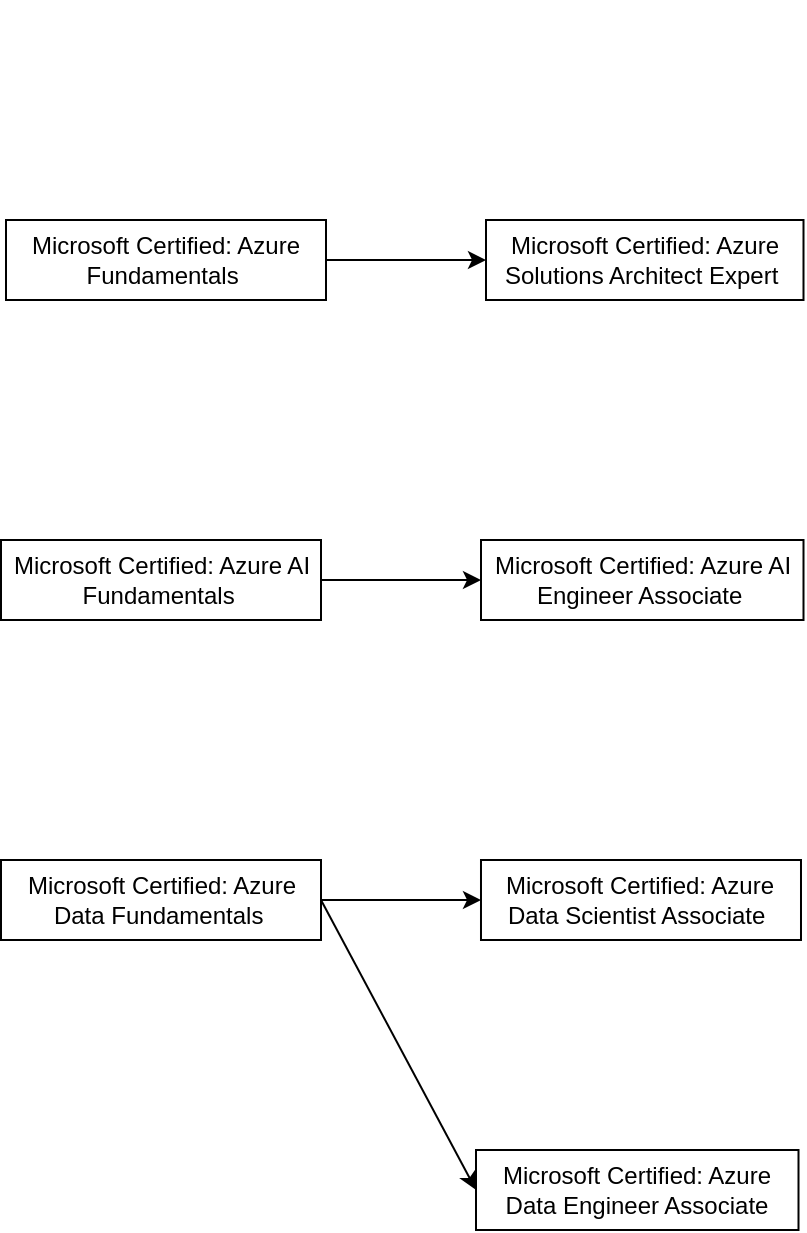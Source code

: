 <mxfile version="14.9.0" type="github">
  <diagram id="BuNmfUmxMsJZTsEHqmkD" name="Page-1">
    <mxGraphModel dx="1422" dy="746" grid="1" gridSize="10" guides="1" tooltips="1" connect="1" arrows="1" fold="1" page="1" pageScale="1" pageWidth="1100" pageHeight="850" math="0" shadow="0">
      <root>
        <mxCell id="0" />
        <mxCell id="1" parent="0" />
        <mxCell id="fVhf0-IRCNoqrwi-QjWI-15" value="Microsoft Certified: Azure AI Fundamentals&amp;nbsp;" style="whiteSpace=wrap;html=1;" vertex="1" parent="1">
          <mxGeometry x="17.5" y="310" width="160" height="40" as="geometry" />
        </mxCell>
        <mxCell id="fVhf0-IRCNoqrwi-QjWI-14" value="Microsoft Certified: Azure Data Fundamentals&amp;nbsp;" style="whiteSpace=wrap;html=1;" vertex="1" parent="1">
          <mxGeometry x="17.5" y="470" width="160" height="40" as="geometry" />
        </mxCell>
        <mxCell id="fVhf0-IRCNoqrwi-QjWI-19" value="Microsoft Certified: Azure Fundamentals&amp;nbsp;" style="whiteSpace=wrap;html=1;" vertex="1" parent="1">
          <mxGeometry x="20" y="150" width="160" height="40" as="geometry" />
        </mxCell>
        <mxCell id="fVhf0-IRCNoqrwi-QjWI-20" value="Microsoft Certified: Azure Data Scientist Associate&amp;nbsp;" style="whiteSpace=wrap;html=1;" vertex="1" parent="1">
          <mxGeometry x="257.495" y="470" width="160" height="40" as="geometry" />
        </mxCell>
        <mxCell id="fVhf0-IRCNoqrwi-QjWI-22" value="Microsoft Certified: Azure Data Engineer Associate" style="whiteSpace=wrap;html=1;" vertex="1" parent="1">
          <mxGeometry x="255" y="615" width="161.25" height="40" as="geometry" />
        </mxCell>
        <mxCell id="fVhf0-IRCNoqrwi-QjWI-24" value="Microsoft Certified: Azure AI Engineer Associate&amp;nbsp;" style="whiteSpace=wrap;html=1;" vertex="1" parent="1">
          <mxGeometry x="257.5" y="310" width="161.25" height="40" as="geometry" />
        </mxCell>
        <mxCell id="fVhf0-IRCNoqrwi-QjWI-26" value="Microsoft Certified: Azure Solutions Architect Expert&amp;nbsp;" style="whiteSpace=wrap;html=1;" vertex="1" parent="1">
          <mxGeometry x="260" y="150" width="158.75" height="40" as="geometry" />
        </mxCell>
        <mxCell id="fVhf0-IRCNoqrwi-QjWI-28" value="" style="endArrow=classic;html=1;exitX=1;exitY=0.5;exitDx=0;exitDy=0;entryX=0;entryY=0.5;entryDx=0;entryDy=0;" edge="1" parent="1" source="fVhf0-IRCNoqrwi-QjWI-14" target="fVhf0-IRCNoqrwi-QjWI-22">
          <mxGeometry width="50" height="50" relative="1" as="geometry">
            <mxPoint x="497.5" y="540" as="sourcePoint" />
            <mxPoint x="547.5" y="490" as="targetPoint" />
          </mxGeometry>
        </mxCell>
        <mxCell id="fVhf0-IRCNoqrwi-QjWI-29" value="" style="endArrow=classic;html=1;exitX=1;exitY=0.5;exitDx=0;exitDy=0;" edge="1" parent="1" source="fVhf0-IRCNoqrwi-QjWI-14">
          <mxGeometry width="50" height="50" relative="1" as="geometry">
            <mxPoint x="497.5" y="540" as="sourcePoint" />
            <mxPoint x="257.5" y="490" as="targetPoint" />
          </mxGeometry>
        </mxCell>
        <mxCell id="fVhf0-IRCNoqrwi-QjWI-30" value="" style="endArrow=classic;html=1;exitX=1;exitY=0.5;exitDx=0;exitDy=0;entryX=0;entryY=0.5;entryDx=0;entryDy=0;" edge="1" parent="1" source="fVhf0-IRCNoqrwi-QjWI-15" target="fVhf0-IRCNoqrwi-QjWI-24">
          <mxGeometry width="50" height="50" relative="1" as="geometry">
            <mxPoint x="187.5" y="390" as="sourcePoint" />
            <mxPoint x="237.5" y="340" as="targetPoint" />
          </mxGeometry>
        </mxCell>
        <mxCell id="fVhf0-IRCNoqrwi-QjWI-31" value="" style="endArrow=classic;html=1;exitX=1;exitY=0.5;exitDx=0;exitDy=0;entryX=0;entryY=0.5;entryDx=0;entryDy=0;" edge="1" parent="1" source="fVhf0-IRCNoqrwi-QjWI-19" target="fVhf0-IRCNoqrwi-QjWI-26">
          <mxGeometry width="50" height="50" relative="1" as="geometry">
            <mxPoint x="180" y="220" as="sourcePoint" />
            <mxPoint x="230" y="170" as="targetPoint" />
          </mxGeometry>
        </mxCell>
        <mxCell id="fVhf0-IRCNoqrwi-QjWI-32" value="" style="shape=image;imageAspect=0;aspect=fixed;verticalLabelPosition=bottom;verticalAlign=top;gradientColor=none;image=https://images.credly.com/size/110x110/images/6a254dad-77e5-4e71-8049-94e5c7a15981/azure-fundamentals-600x600.png;" vertex="1" parent="1">
          <mxGeometry x="45" y="40" width="110" height="110" as="geometry" />
        </mxCell>
        <mxCell id="fVhf0-IRCNoqrwi-QjWI-33" value="" style="shape=image;imageAspect=0;aspect=fixed;verticalLabelPosition=bottom;verticalAlign=top;strokeColor=#000000;gradientColor=none;image=https://images.credly.com/size/110x110/images/70eb1e3f-d4de-4377-a062-b20fb29594ea/azure-data-fundamentals-600x600.png;" vertex="1" parent="1">
          <mxGeometry x="42.5" y="360" width="110" height="110" as="geometry" />
        </mxCell>
        <mxCell id="fVhf0-IRCNoqrwi-QjWI-34" value="" style="shape=image;imageAspect=0;aspect=fixed;verticalLabelPosition=bottom;verticalAlign=top;strokeColor=#000000;gradientColor=none;image=https://images.credly.com/size/110x110/images/4136ced8-75d5-4afb-8677-40b6236e2672/azure-ai-fundamentals-600x600.png;" vertex="1" parent="1">
          <mxGeometry x="42.5" y="200" width="110" height="110" as="geometry" />
        </mxCell>
        <mxCell id="fVhf0-IRCNoqrwi-QjWI-35" value="" style="shape=image;imageAspect=0;aspect=fixed;verticalLabelPosition=bottom;verticalAlign=top;strokeColor=#000000;gradientColor=none;image=https://images.credly.com/size/110x110/images/987adb7e-49be-4e24-b67e-55986bd3fe66/azure-solutions-architect-expert-600x600.png;" vertex="1" parent="1">
          <mxGeometry x="284.38" y="40" width="110" height="110" as="geometry" />
        </mxCell>
        <mxCell id="fVhf0-IRCNoqrwi-QjWI-36" value="" style="shape=image;imageAspect=0;aspect=fixed;verticalLabelPosition=bottom;verticalAlign=top;strokeColor=#000000;gradientColor=none;image=https://images.credly.com/size/110x110/images/5c8fca38-b0d2-49e5-9ad2-f3f8e79b327f/azure-data-scientist-associate-600x600.png;" vertex="1" parent="1">
          <mxGeometry x="283.13" y="360" width="110" height="110" as="geometry" />
        </mxCell>
      </root>
    </mxGraphModel>
  </diagram>
</mxfile>
